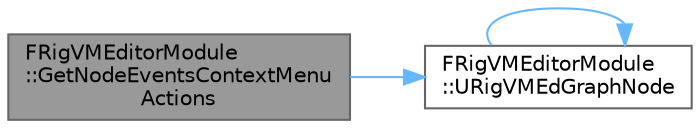 digraph "FRigVMEditorModule::GetNodeEventsContextMenuActions"
{
 // INTERACTIVE_SVG=YES
 // LATEX_PDF_SIZE
  bgcolor="transparent";
  edge [fontname=Helvetica,fontsize=10,labelfontname=Helvetica,labelfontsize=10];
  node [fontname=Helvetica,fontsize=10,shape=box,height=0.2,width=0.4];
  rankdir="LR";
  Node1 [id="Node000001",label="FRigVMEditorModule\l::GetNodeEventsContextMenu\lActions",height=0.2,width=0.4,color="gray40", fillcolor="grey60", style="filled", fontcolor="black",tooltip=" "];
  Node1 -> Node2 [id="edge1_Node000001_Node000002",color="steelblue1",style="solid",tooltip=" "];
  Node2 [id="Node000002",label="FRigVMEditorModule\l::URigVMEdGraphNode",height=0.2,width=0.4,color="grey40", fillcolor="white", style="filled",URL="$d2/d10/classFRigVMEditorModule.html#a01aeebe2f62f65094ba80322882ab469",tooltip=" "];
  Node2 -> Node2 [id="edge2_Node000002_Node000002",color="steelblue1",style="solid",tooltip=" "];
}
